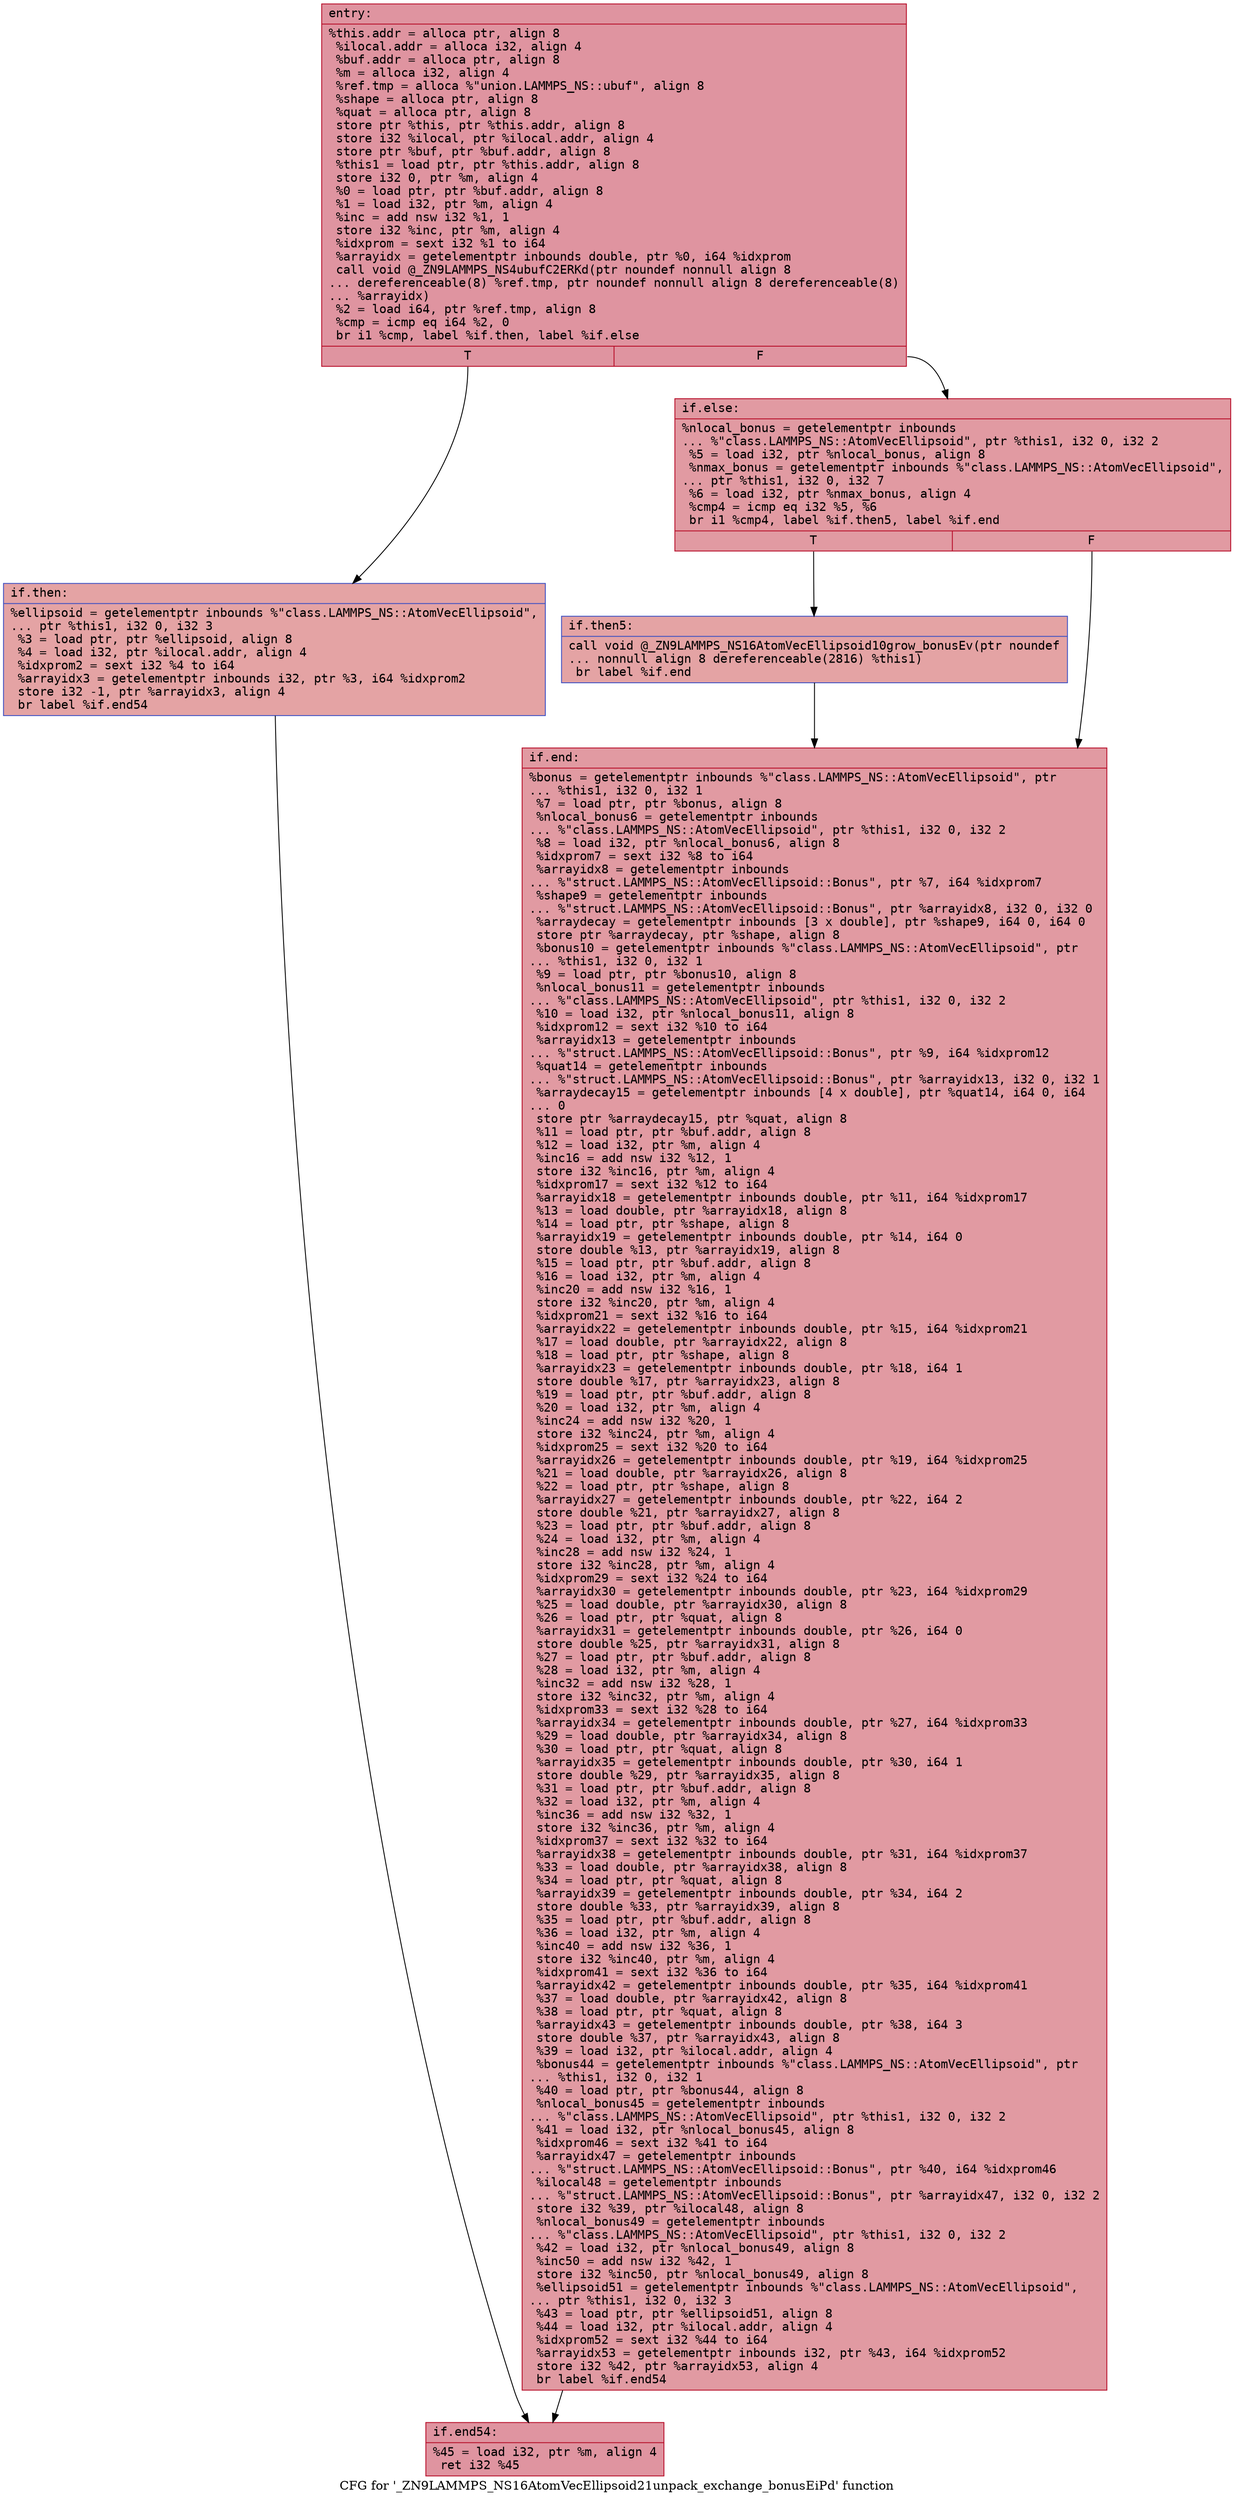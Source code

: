 digraph "CFG for '_ZN9LAMMPS_NS16AtomVecEllipsoid21unpack_exchange_bonusEiPd' function" {
	label="CFG for '_ZN9LAMMPS_NS16AtomVecEllipsoid21unpack_exchange_bonusEiPd' function";

	Node0x556728d8e480 [shape=record,color="#b70d28ff", style=filled, fillcolor="#b70d2870" fontname="Courier",label="{entry:\l|  %this.addr = alloca ptr, align 8\l  %ilocal.addr = alloca i32, align 4\l  %buf.addr = alloca ptr, align 8\l  %m = alloca i32, align 4\l  %ref.tmp = alloca %\"union.LAMMPS_NS::ubuf\", align 8\l  %shape = alloca ptr, align 8\l  %quat = alloca ptr, align 8\l  store ptr %this, ptr %this.addr, align 8\l  store i32 %ilocal, ptr %ilocal.addr, align 4\l  store ptr %buf, ptr %buf.addr, align 8\l  %this1 = load ptr, ptr %this.addr, align 8\l  store i32 0, ptr %m, align 4\l  %0 = load ptr, ptr %buf.addr, align 8\l  %1 = load i32, ptr %m, align 4\l  %inc = add nsw i32 %1, 1\l  store i32 %inc, ptr %m, align 4\l  %idxprom = sext i32 %1 to i64\l  %arrayidx = getelementptr inbounds double, ptr %0, i64 %idxprom\l  call void @_ZN9LAMMPS_NS4ubufC2ERKd(ptr noundef nonnull align 8\l... dereferenceable(8) %ref.tmp, ptr noundef nonnull align 8 dereferenceable(8)\l... %arrayidx)\l  %2 = load i64, ptr %ref.tmp, align 8\l  %cmp = icmp eq i64 %2, 0\l  br i1 %cmp, label %if.then, label %if.else\l|{<s0>T|<s1>F}}"];
	Node0x556728d8e480:s0 -> Node0x556728d8f5f0[tooltip="entry -> if.then\nProbability 37.50%" ];
	Node0x556728d8e480:s1 -> Node0x556728d8f640[tooltip="entry -> if.else\nProbability 62.50%" ];
	Node0x556728d8f5f0 [shape=record,color="#3d50c3ff", style=filled, fillcolor="#c32e3170" fontname="Courier",label="{if.then:\l|  %ellipsoid = getelementptr inbounds %\"class.LAMMPS_NS::AtomVecEllipsoid\",\l... ptr %this1, i32 0, i32 3\l  %3 = load ptr, ptr %ellipsoid, align 8\l  %4 = load i32, ptr %ilocal.addr, align 4\l  %idxprom2 = sext i32 %4 to i64\l  %arrayidx3 = getelementptr inbounds i32, ptr %3, i64 %idxprom2\l  store i32 -1, ptr %arrayidx3, align 4\l  br label %if.end54\l}"];
	Node0x556728d8f5f0 -> Node0x556728d8fb00[tooltip="if.then -> if.end54\nProbability 100.00%" ];
	Node0x556728d8f640 [shape=record,color="#b70d28ff", style=filled, fillcolor="#bb1b2c70" fontname="Courier",label="{if.else:\l|  %nlocal_bonus = getelementptr inbounds\l... %\"class.LAMMPS_NS::AtomVecEllipsoid\", ptr %this1, i32 0, i32 2\l  %5 = load i32, ptr %nlocal_bonus, align 8\l  %nmax_bonus = getelementptr inbounds %\"class.LAMMPS_NS::AtomVecEllipsoid\",\l... ptr %this1, i32 0, i32 7\l  %6 = load i32, ptr %nmax_bonus, align 4\l  %cmp4 = icmp eq i32 %5, %6\l  br i1 %cmp4, label %if.then5, label %if.end\l|{<s0>T|<s1>F}}"];
	Node0x556728d8f640:s0 -> Node0x556728d8f070[tooltip="if.else -> if.then5\nProbability 50.00%" ];
	Node0x556728d8f640:s1 -> Node0x556728d8f0f0[tooltip="if.else -> if.end\nProbability 50.00%" ];
	Node0x556728d8f070 [shape=record,color="#3d50c3ff", style=filled, fillcolor="#c32e3170" fontname="Courier",label="{if.then5:\l|  call void @_ZN9LAMMPS_NS16AtomVecEllipsoid10grow_bonusEv(ptr noundef\l... nonnull align 8 dereferenceable(2816) %this1)\l  br label %if.end\l}"];
	Node0x556728d8f070 -> Node0x556728d8f0f0[tooltip="if.then5 -> if.end\nProbability 100.00%" ];
	Node0x556728d8f0f0 [shape=record,color="#b70d28ff", style=filled, fillcolor="#bb1b2c70" fontname="Courier",label="{if.end:\l|  %bonus = getelementptr inbounds %\"class.LAMMPS_NS::AtomVecEllipsoid\", ptr\l... %this1, i32 0, i32 1\l  %7 = load ptr, ptr %bonus, align 8\l  %nlocal_bonus6 = getelementptr inbounds\l... %\"class.LAMMPS_NS::AtomVecEllipsoid\", ptr %this1, i32 0, i32 2\l  %8 = load i32, ptr %nlocal_bonus6, align 8\l  %idxprom7 = sext i32 %8 to i64\l  %arrayidx8 = getelementptr inbounds\l... %\"struct.LAMMPS_NS::AtomVecEllipsoid::Bonus\", ptr %7, i64 %idxprom7\l  %shape9 = getelementptr inbounds\l... %\"struct.LAMMPS_NS::AtomVecEllipsoid::Bonus\", ptr %arrayidx8, i32 0, i32 0\l  %arraydecay = getelementptr inbounds [3 x double], ptr %shape9, i64 0, i64 0\l  store ptr %arraydecay, ptr %shape, align 8\l  %bonus10 = getelementptr inbounds %\"class.LAMMPS_NS::AtomVecEllipsoid\", ptr\l... %this1, i32 0, i32 1\l  %9 = load ptr, ptr %bonus10, align 8\l  %nlocal_bonus11 = getelementptr inbounds\l... %\"class.LAMMPS_NS::AtomVecEllipsoid\", ptr %this1, i32 0, i32 2\l  %10 = load i32, ptr %nlocal_bonus11, align 8\l  %idxprom12 = sext i32 %10 to i64\l  %arrayidx13 = getelementptr inbounds\l... %\"struct.LAMMPS_NS::AtomVecEllipsoid::Bonus\", ptr %9, i64 %idxprom12\l  %quat14 = getelementptr inbounds\l... %\"struct.LAMMPS_NS::AtomVecEllipsoid::Bonus\", ptr %arrayidx13, i32 0, i32 1\l  %arraydecay15 = getelementptr inbounds [4 x double], ptr %quat14, i64 0, i64\l... 0\l  store ptr %arraydecay15, ptr %quat, align 8\l  %11 = load ptr, ptr %buf.addr, align 8\l  %12 = load i32, ptr %m, align 4\l  %inc16 = add nsw i32 %12, 1\l  store i32 %inc16, ptr %m, align 4\l  %idxprom17 = sext i32 %12 to i64\l  %arrayidx18 = getelementptr inbounds double, ptr %11, i64 %idxprom17\l  %13 = load double, ptr %arrayidx18, align 8\l  %14 = load ptr, ptr %shape, align 8\l  %arrayidx19 = getelementptr inbounds double, ptr %14, i64 0\l  store double %13, ptr %arrayidx19, align 8\l  %15 = load ptr, ptr %buf.addr, align 8\l  %16 = load i32, ptr %m, align 4\l  %inc20 = add nsw i32 %16, 1\l  store i32 %inc20, ptr %m, align 4\l  %idxprom21 = sext i32 %16 to i64\l  %arrayidx22 = getelementptr inbounds double, ptr %15, i64 %idxprom21\l  %17 = load double, ptr %arrayidx22, align 8\l  %18 = load ptr, ptr %shape, align 8\l  %arrayidx23 = getelementptr inbounds double, ptr %18, i64 1\l  store double %17, ptr %arrayidx23, align 8\l  %19 = load ptr, ptr %buf.addr, align 8\l  %20 = load i32, ptr %m, align 4\l  %inc24 = add nsw i32 %20, 1\l  store i32 %inc24, ptr %m, align 4\l  %idxprom25 = sext i32 %20 to i64\l  %arrayidx26 = getelementptr inbounds double, ptr %19, i64 %idxprom25\l  %21 = load double, ptr %arrayidx26, align 8\l  %22 = load ptr, ptr %shape, align 8\l  %arrayidx27 = getelementptr inbounds double, ptr %22, i64 2\l  store double %21, ptr %arrayidx27, align 8\l  %23 = load ptr, ptr %buf.addr, align 8\l  %24 = load i32, ptr %m, align 4\l  %inc28 = add nsw i32 %24, 1\l  store i32 %inc28, ptr %m, align 4\l  %idxprom29 = sext i32 %24 to i64\l  %arrayidx30 = getelementptr inbounds double, ptr %23, i64 %idxprom29\l  %25 = load double, ptr %arrayidx30, align 8\l  %26 = load ptr, ptr %quat, align 8\l  %arrayidx31 = getelementptr inbounds double, ptr %26, i64 0\l  store double %25, ptr %arrayidx31, align 8\l  %27 = load ptr, ptr %buf.addr, align 8\l  %28 = load i32, ptr %m, align 4\l  %inc32 = add nsw i32 %28, 1\l  store i32 %inc32, ptr %m, align 4\l  %idxprom33 = sext i32 %28 to i64\l  %arrayidx34 = getelementptr inbounds double, ptr %27, i64 %idxprom33\l  %29 = load double, ptr %arrayidx34, align 8\l  %30 = load ptr, ptr %quat, align 8\l  %arrayidx35 = getelementptr inbounds double, ptr %30, i64 1\l  store double %29, ptr %arrayidx35, align 8\l  %31 = load ptr, ptr %buf.addr, align 8\l  %32 = load i32, ptr %m, align 4\l  %inc36 = add nsw i32 %32, 1\l  store i32 %inc36, ptr %m, align 4\l  %idxprom37 = sext i32 %32 to i64\l  %arrayidx38 = getelementptr inbounds double, ptr %31, i64 %idxprom37\l  %33 = load double, ptr %arrayidx38, align 8\l  %34 = load ptr, ptr %quat, align 8\l  %arrayidx39 = getelementptr inbounds double, ptr %34, i64 2\l  store double %33, ptr %arrayidx39, align 8\l  %35 = load ptr, ptr %buf.addr, align 8\l  %36 = load i32, ptr %m, align 4\l  %inc40 = add nsw i32 %36, 1\l  store i32 %inc40, ptr %m, align 4\l  %idxprom41 = sext i32 %36 to i64\l  %arrayidx42 = getelementptr inbounds double, ptr %35, i64 %idxprom41\l  %37 = load double, ptr %arrayidx42, align 8\l  %38 = load ptr, ptr %quat, align 8\l  %arrayidx43 = getelementptr inbounds double, ptr %38, i64 3\l  store double %37, ptr %arrayidx43, align 8\l  %39 = load i32, ptr %ilocal.addr, align 4\l  %bonus44 = getelementptr inbounds %\"class.LAMMPS_NS::AtomVecEllipsoid\", ptr\l... %this1, i32 0, i32 1\l  %40 = load ptr, ptr %bonus44, align 8\l  %nlocal_bonus45 = getelementptr inbounds\l... %\"class.LAMMPS_NS::AtomVecEllipsoid\", ptr %this1, i32 0, i32 2\l  %41 = load i32, ptr %nlocal_bonus45, align 8\l  %idxprom46 = sext i32 %41 to i64\l  %arrayidx47 = getelementptr inbounds\l... %\"struct.LAMMPS_NS::AtomVecEllipsoid::Bonus\", ptr %40, i64 %idxprom46\l  %ilocal48 = getelementptr inbounds\l... %\"struct.LAMMPS_NS::AtomVecEllipsoid::Bonus\", ptr %arrayidx47, i32 0, i32 2\l  store i32 %39, ptr %ilocal48, align 8\l  %nlocal_bonus49 = getelementptr inbounds\l... %\"class.LAMMPS_NS::AtomVecEllipsoid\", ptr %this1, i32 0, i32 2\l  %42 = load i32, ptr %nlocal_bonus49, align 8\l  %inc50 = add nsw i32 %42, 1\l  store i32 %inc50, ptr %nlocal_bonus49, align 8\l  %ellipsoid51 = getelementptr inbounds %\"class.LAMMPS_NS::AtomVecEllipsoid\",\l... ptr %this1, i32 0, i32 3\l  %43 = load ptr, ptr %ellipsoid51, align 8\l  %44 = load i32, ptr %ilocal.addr, align 4\l  %idxprom52 = sext i32 %44 to i64\l  %arrayidx53 = getelementptr inbounds i32, ptr %43, i64 %idxprom52\l  store i32 %42, ptr %arrayidx53, align 4\l  br label %if.end54\l}"];
	Node0x556728d8f0f0 -> Node0x556728d8fb00[tooltip="if.end -> if.end54\nProbability 100.00%" ];
	Node0x556728d8fb00 [shape=record,color="#b70d28ff", style=filled, fillcolor="#b70d2870" fontname="Courier",label="{if.end54:\l|  %45 = load i32, ptr %m, align 4\l  ret i32 %45\l}"];
}

